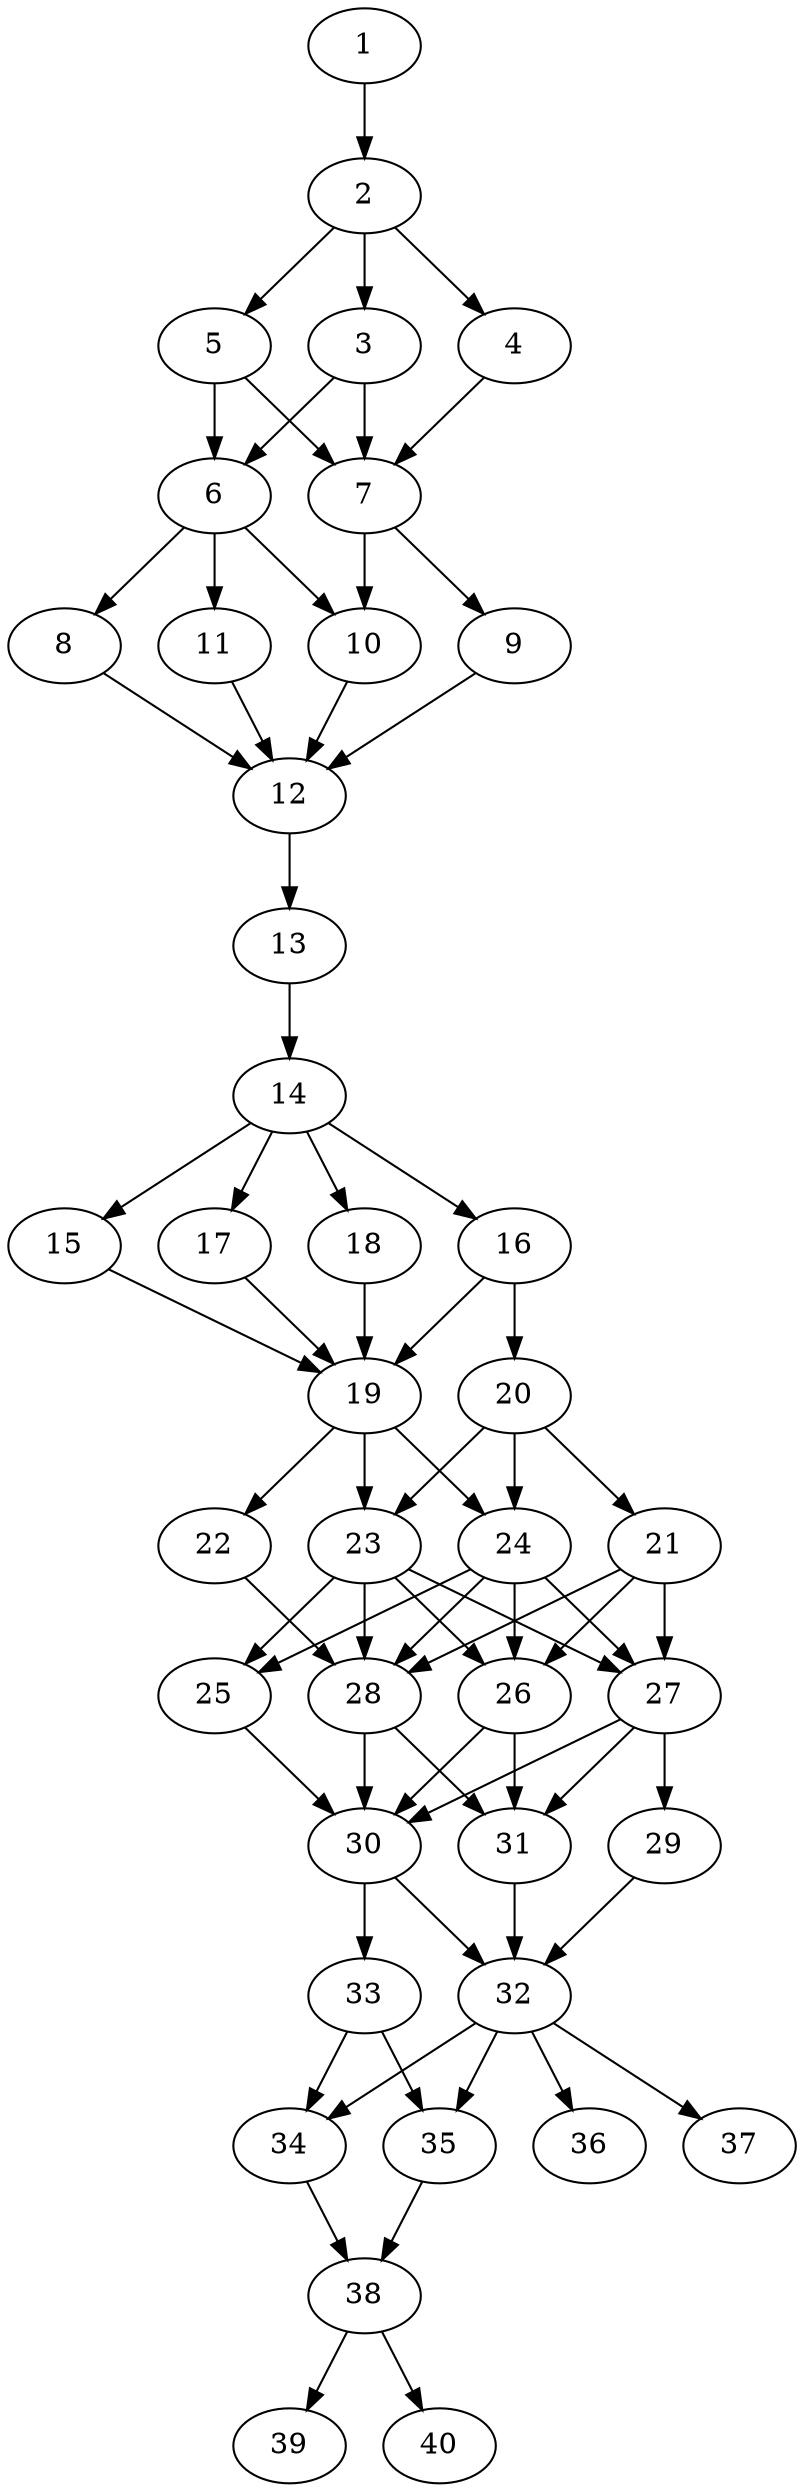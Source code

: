 // DAG automatically generated by daggen at Thu Oct  3 14:06:49 2019
// ./daggen --dot -n 40 --ccr 0.4 --fat 0.3 --regular 0.5 --density 0.9 --mindata 5242880 --maxdata 52428800 
digraph G {
  1 [size="16688640", alpha="0.00", expect_size="6675456"] 
  1 -> 2 [size ="6675456"]
  2 [size="104755200", alpha="0.15", expect_size="41902080"] 
  2 -> 3 [size ="41902080"]
  2 -> 4 [size ="41902080"]
  2 -> 5 [size ="41902080"]
  3 [size="61754880", alpha="0.01", expect_size="24701952"] 
  3 -> 6 [size ="24701952"]
  3 -> 7 [size ="24701952"]
  4 [size="112775680", alpha="0.11", expect_size="45110272"] 
  4 -> 7 [size ="45110272"]
  5 [size="13570560", alpha="0.14", expect_size="5428224"] 
  5 -> 6 [size ="5428224"]
  5 -> 7 [size ="5428224"]
  6 [size="31777280", alpha="0.01", expect_size="12710912"] 
  6 -> 8 [size ="12710912"]
  6 -> 10 [size ="12710912"]
  6 -> 11 [size ="12710912"]
  7 [size="30574080", alpha="0.03", expect_size="12229632"] 
  7 -> 9 [size ="12229632"]
  7 -> 10 [size ="12229632"]
  8 [size="41095680", alpha="0.11", expect_size="16438272"] 
  8 -> 12 [size ="16438272"]
  9 [size="36180480", alpha="0.07", expect_size="14472192"] 
  9 -> 12 [size ="14472192"]
  10 [size="82926080", alpha="0.09", expect_size="33170432"] 
  10 -> 12 [size ="33170432"]
  11 [size="125063680", alpha="0.11", expect_size="50025472"] 
  11 -> 12 [size ="50025472"]
  12 [size="125199360", alpha="0.12", expect_size="50079744"] 
  12 -> 13 [size ="50079744"]
  13 [size="96143360", alpha="0.08", expect_size="38457344"] 
  13 -> 14 [size ="38457344"]
  14 [size="104156160", alpha="0.01", expect_size="41662464"] 
  14 -> 15 [size ="41662464"]
  14 -> 16 [size ="41662464"]
  14 -> 17 [size ="41662464"]
  14 -> 18 [size ="41662464"]
  15 [size="53908480", alpha="0.10", expect_size="21563392"] 
  15 -> 19 [size ="21563392"]
  16 [size="17607680", alpha="0.09", expect_size="7043072"] 
  16 -> 19 [size ="7043072"]
  16 -> 20 [size ="7043072"]
  17 [size="23339520", alpha="0.09", expect_size="9335808"] 
  17 -> 19 [size ="9335808"]
  18 [size="42675200", alpha="0.07", expect_size="17070080"] 
  18 -> 19 [size ="17070080"]
  19 [size="107507200", alpha="0.05", expect_size="43002880"] 
  19 -> 22 [size ="43002880"]
  19 -> 23 [size ="43002880"]
  19 -> 24 [size ="43002880"]
  20 [size="31106560", alpha="0.01", expect_size="12442624"] 
  20 -> 21 [size ="12442624"]
  20 -> 23 [size ="12442624"]
  20 -> 24 [size ="12442624"]
  21 [size="84221440", alpha="0.17", expect_size="33688576"] 
  21 -> 26 [size ="33688576"]
  21 -> 27 [size ="33688576"]
  21 -> 28 [size ="33688576"]
  22 [size="30730240", alpha="0.09", expect_size="12292096"] 
  22 -> 28 [size ="12292096"]
  23 [size="99476480", alpha="0.09", expect_size="39790592"] 
  23 -> 25 [size ="39790592"]
  23 -> 26 [size ="39790592"]
  23 -> 27 [size ="39790592"]
  23 -> 28 [size ="39790592"]
  24 [size="26961920", alpha="0.06", expect_size="10784768"] 
  24 -> 25 [size ="10784768"]
  24 -> 26 [size ="10784768"]
  24 -> 27 [size ="10784768"]
  24 -> 28 [size ="10784768"]
  25 [size="34470400", alpha="0.03", expect_size="13788160"] 
  25 -> 30 [size ="13788160"]
  26 [size="93667840", alpha="0.04", expect_size="37467136"] 
  26 -> 30 [size ="37467136"]
  26 -> 31 [size ="37467136"]
  27 [size="29493760", alpha="0.07", expect_size="11797504"] 
  27 -> 29 [size ="11797504"]
  27 -> 30 [size ="11797504"]
  27 -> 31 [size ="11797504"]
  28 [size="83614720", alpha="0.15", expect_size="33445888"] 
  28 -> 30 [size ="33445888"]
  28 -> 31 [size ="33445888"]
  29 [size="125552640", alpha="0.07", expect_size="50221056"] 
  29 -> 32 [size ="50221056"]
  30 [size="36208640", alpha="0.11", expect_size="14483456"] 
  30 -> 32 [size ="14483456"]
  30 -> 33 [size ="14483456"]
  31 [size="39961600", alpha="0.13", expect_size="15984640"] 
  31 -> 32 [size ="15984640"]
  32 [size="22428160", alpha="0.15", expect_size="8971264"] 
  32 -> 34 [size ="8971264"]
  32 -> 35 [size ="8971264"]
  32 -> 36 [size ="8971264"]
  32 -> 37 [size ="8971264"]
  33 [size="75261440", alpha="0.11", expect_size="30104576"] 
  33 -> 34 [size ="30104576"]
  33 -> 35 [size ="30104576"]
  34 [size="129139200", alpha="0.02", expect_size="51655680"] 
  34 -> 38 [size ="51655680"]
  35 [size="47805440", alpha="0.01", expect_size="19122176"] 
  35 -> 38 [size ="19122176"]
  36 [size="67653120", alpha="0.20", expect_size="27061248"] 
  37 [size="89384960", alpha="0.00", expect_size="35753984"] 
  38 [size="130472960", alpha="0.06", expect_size="52189184"] 
  38 -> 39 [size ="52189184"]
  38 -> 40 [size ="52189184"]
  39 [size="100940800", alpha="0.08", expect_size="40376320"] 
  40 [size="23861760", alpha="0.12", expect_size="9544704"] 
}
